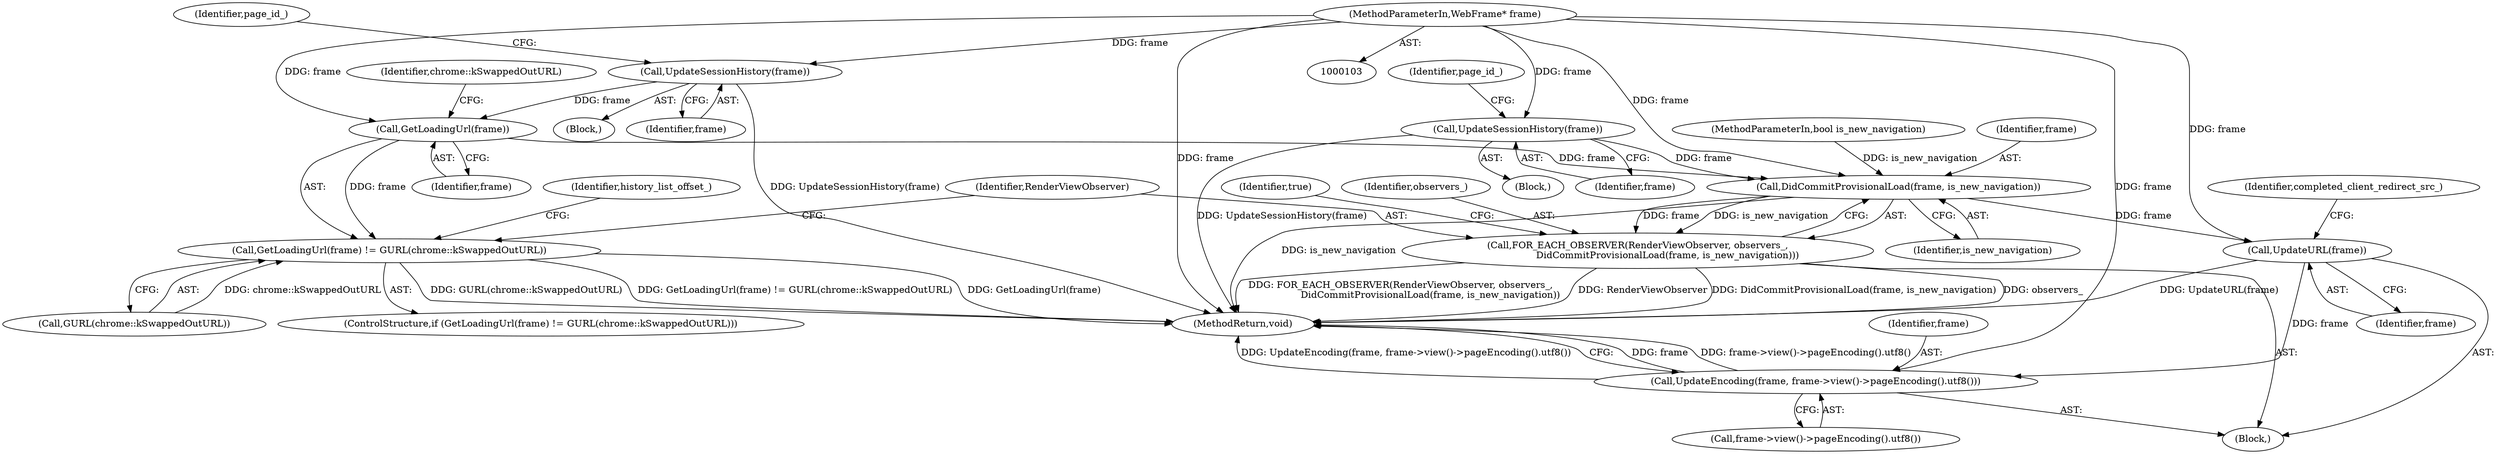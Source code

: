 digraph "0_Chrome_58436a1770176ece2c02b28a57bba2a89db5d58b_2@pointer" {
"1000104" [label="(MethodParameterIn,WebFrame* frame)"];
"1000123" [label="(Call,UpdateSessionHistory(frame))"];
"1000131" [label="(Call,GetLoadingUrl(frame))"];
"1000130" [label="(Call,GetLoadingUrl(frame) != GURL(chrome::kSwappedOutURL))"];
"1000205" [label="(Call,DidCommitProvisionalLoad(frame, is_new_navigation))"];
"1000202" [label="(Call,FOR_EACH_OBSERVER(RenderViewObserver, observers_,\n                    DidCommitProvisionalLoad(frame, is_new_navigation)))"];
"1000210" [label="(Call,UpdateURL(frame))"];
"1000215" [label="(Call,UpdateEncoding(frame, frame->view()->pageEncoding().utf8()))"];
"1000176" [label="(Call,UpdateSessionHistory(frame))"];
"1000204" [label="(Identifier,observers_)"];
"1000137" [label="(Identifier,history_list_offset_)"];
"1000124" [label="(Identifier,frame)"];
"1000176" [label="(Call,UpdateSessionHistory(frame))"];
"1000126" [label="(Identifier,page_id_)"];
"1000211" [label="(Identifier,frame)"];
"1000202" [label="(Call,FOR_EACH_OBSERVER(RenderViewObserver, observers_,\n                    DidCommitProvisionalLoad(frame, is_new_navigation)))"];
"1000129" [label="(ControlStructure,if (GetLoadingUrl(frame) != GURL(chrome::kSwappedOutURL)))"];
"1000213" [label="(Identifier,completed_client_redirect_src_)"];
"1000122" [label="(Block,)"];
"1000175" [label="(Block,)"];
"1000177" [label="(Identifier,frame)"];
"1000210" [label="(Call,UpdateURL(frame))"];
"1000218" [label="(MethodReturn,void)"];
"1000105" [label="(MethodParameterIn,bool is_new_navigation)"];
"1000216" [label="(Identifier,frame)"];
"1000131" [label="(Call,GetLoadingUrl(frame))"];
"1000132" [label="(Identifier,frame)"];
"1000104" [label="(MethodParameterIn,WebFrame* frame)"];
"1000106" [label="(Block,)"];
"1000123" [label="(Call,UpdateSessionHistory(frame))"];
"1000133" [label="(Call,GURL(chrome::kSwappedOutURL))"];
"1000179" [label="(Identifier,page_id_)"];
"1000134" [label="(Identifier,chrome::kSwappedOutURL)"];
"1000209" [label="(Identifier,true)"];
"1000206" [label="(Identifier,frame)"];
"1000215" [label="(Call,UpdateEncoding(frame, frame->view()->pageEncoding().utf8()))"];
"1000205" [label="(Call,DidCommitProvisionalLoad(frame, is_new_navigation))"];
"1000203" [label="(Identifier,RenderViewObserver)"];
"1000207" [label="(Identifier,is_new_navigation)"];
"1000217" [label="(Call,frame->view()->pageEncoding().utf8())"];
"1000130" [label="(Call,GetLoadingUrl(frame) != GURL(chrome::kSwappedOutURL))"];
"1000104" -> "1000103"  [label="AST: "];
"1000104" -> "1000218"  [label="DDG: frame"];
"1000104" -> "1000123"  [label="DDG: frame"];
"1000104" -> "1000131"  [label="DDG: frame"];
"1000104" -> "1000176"  [label="DDG: frame"];
"1000104" -> "1000205"  [label="DDG: frame"];
"1000104" -> "1000210"  [label="DDG: frame"];
"1000104" -> "1000215"  [label="DDG: frame"];
"1000123" -> "1000122"  [label="AST: "];
"1000123" -> "1000124"  [label="CFG: "];
"1000124" -> "1000123"  [label="AST: "];
"1000126" -> "1000123"  [label="CFG: "];
"1000123" -> "1000218"  [label="DDG: UpdateSessionHistory(frame)"];
"1000123" -> "1000131"  [label="DDG: frame"];
"1000131" -> "1000130"  [label="AST: "];
"1000131" -> "1000132"  [label="CFG: "];
"1000132" -> "1000131"  [label="AST: "];
"1000134" -> "1000131"  [label="CFG: "];
"1000131" -> "1000130"  [label="DDG: frame"];
"1000131" -> "1000205"  [label="DDG: frame"];
"1000130" -> "1000129"  [label="AST: "];
"1000130" -> "1000133"  [label="CFG: "];
"1000133" -> "1000130"  [label="AST: "];
"1000137" -> "1000130"  [label="CFG: "];
"1000203" -> "1000130"  [label="CFG: "];
"1000130" -> "1000218"  [label="DDG: GURL(chrome::kSwappedOutURL)"];
"1000130" -> "1000218"  [label="DDG: GetLoadingUrl(frame) != GURL(chrome::kSwappedOutURL)"];
"1000130" -> "1000218"  [label="DDG: GetLoadingUrl(frame)"];
"1000133" -> "1000130"  [label="DDG: chrome::kSwappedOutURL"];
"1000205" -> "1000202"  [label="AST: "];
"1000205" -> "1000207"  [label="CFG: "];
"1000206" -> "1000205"  [label="AST: "];
"1000207" -> "1000205"  [label="AST: "];
"1000202" -> "1000205"  [label="CFG: "];
"1000205" -> "1000218"  [label="DDG: is_new_navigation"];
"1000205" -> "1000202"  [label="DDG: frame"];
"1000205" -> "1000202"  [label="DDG: is_new_navigation"];
"1000176" -> "1000205"  [label="DDG: frame"];
"1000105" -> "1000205"  [label="DDG: is_new_navigation"];
"1000205" -> "1000210"  [label="DDG: frame"];
"1000202" -> "1000106"  [label="AST: "];
"1000203" -> "1000202"  [label="AST: "];
"1000204" -> "1000202"  [label="AST: "];
"1000209" -> "1000202"  [label="CFG: "];
"1000202" -> "1000218"  [label="DDG: RenderViewObserver"];
"1000202" -> "1000218"  [label="DDG: DidCommitProvisionalLoad(frame, is_new_navigation)"];
"1000202" -> "1000218"  [label="DDG: observers_"];
"1000202" -> "1000218"  [label="DDG: FOR_EACH_OBSERVER(RenderViewObserver, observers_,\n                    DidCommitProvisionalLoad(frame, is_new_navigation))"];
"1000210" -> "1000106"  [label="AST: "];
"1000210" -> "1000211"  [label="CFG: "];
"1000211" -> "1000210"  [label="AST: "];
"1000213" -> "1000210"  [label="CFG: "];
"1000210" -> "1000218"  [label="DDG: UpdateURL(frame)"];
"1000210" -> "1000215"  [label="DDG: frame"];
"1000215" -> "1000106"  [label="AST: "];
"1000215" -> "1000217"  [label="CFG: "];
"1000216" -> "1000215"  [label="AST: "];
"1000217" -> "1000215"  [label="AST: "];
"1000218" -> "1000215"  [label="CFG: "];
"1000215" -> "1000218"  [label="DDG: frame"];
"1000215" -> "1000218"  [label="DDG: frame->view()->pageEncoding().utf8()"];
"1000215" -> "1000218"  [label="DDG: UpdateEncoding(frame, frame->view()->pageEncoding().utf8())"];
"1000176" -> "1000175"  [label="AST: "];
"1000176" -> "1000177"  [label="CFG: "];
"1000177" -> "1000176"  [label="AST: "];
"1000179" -> "1000176"  [label="CFG: "];
"1000176" -> "1000218"  [label="DDG: UpdateSessionHistory(frame)"];
}
